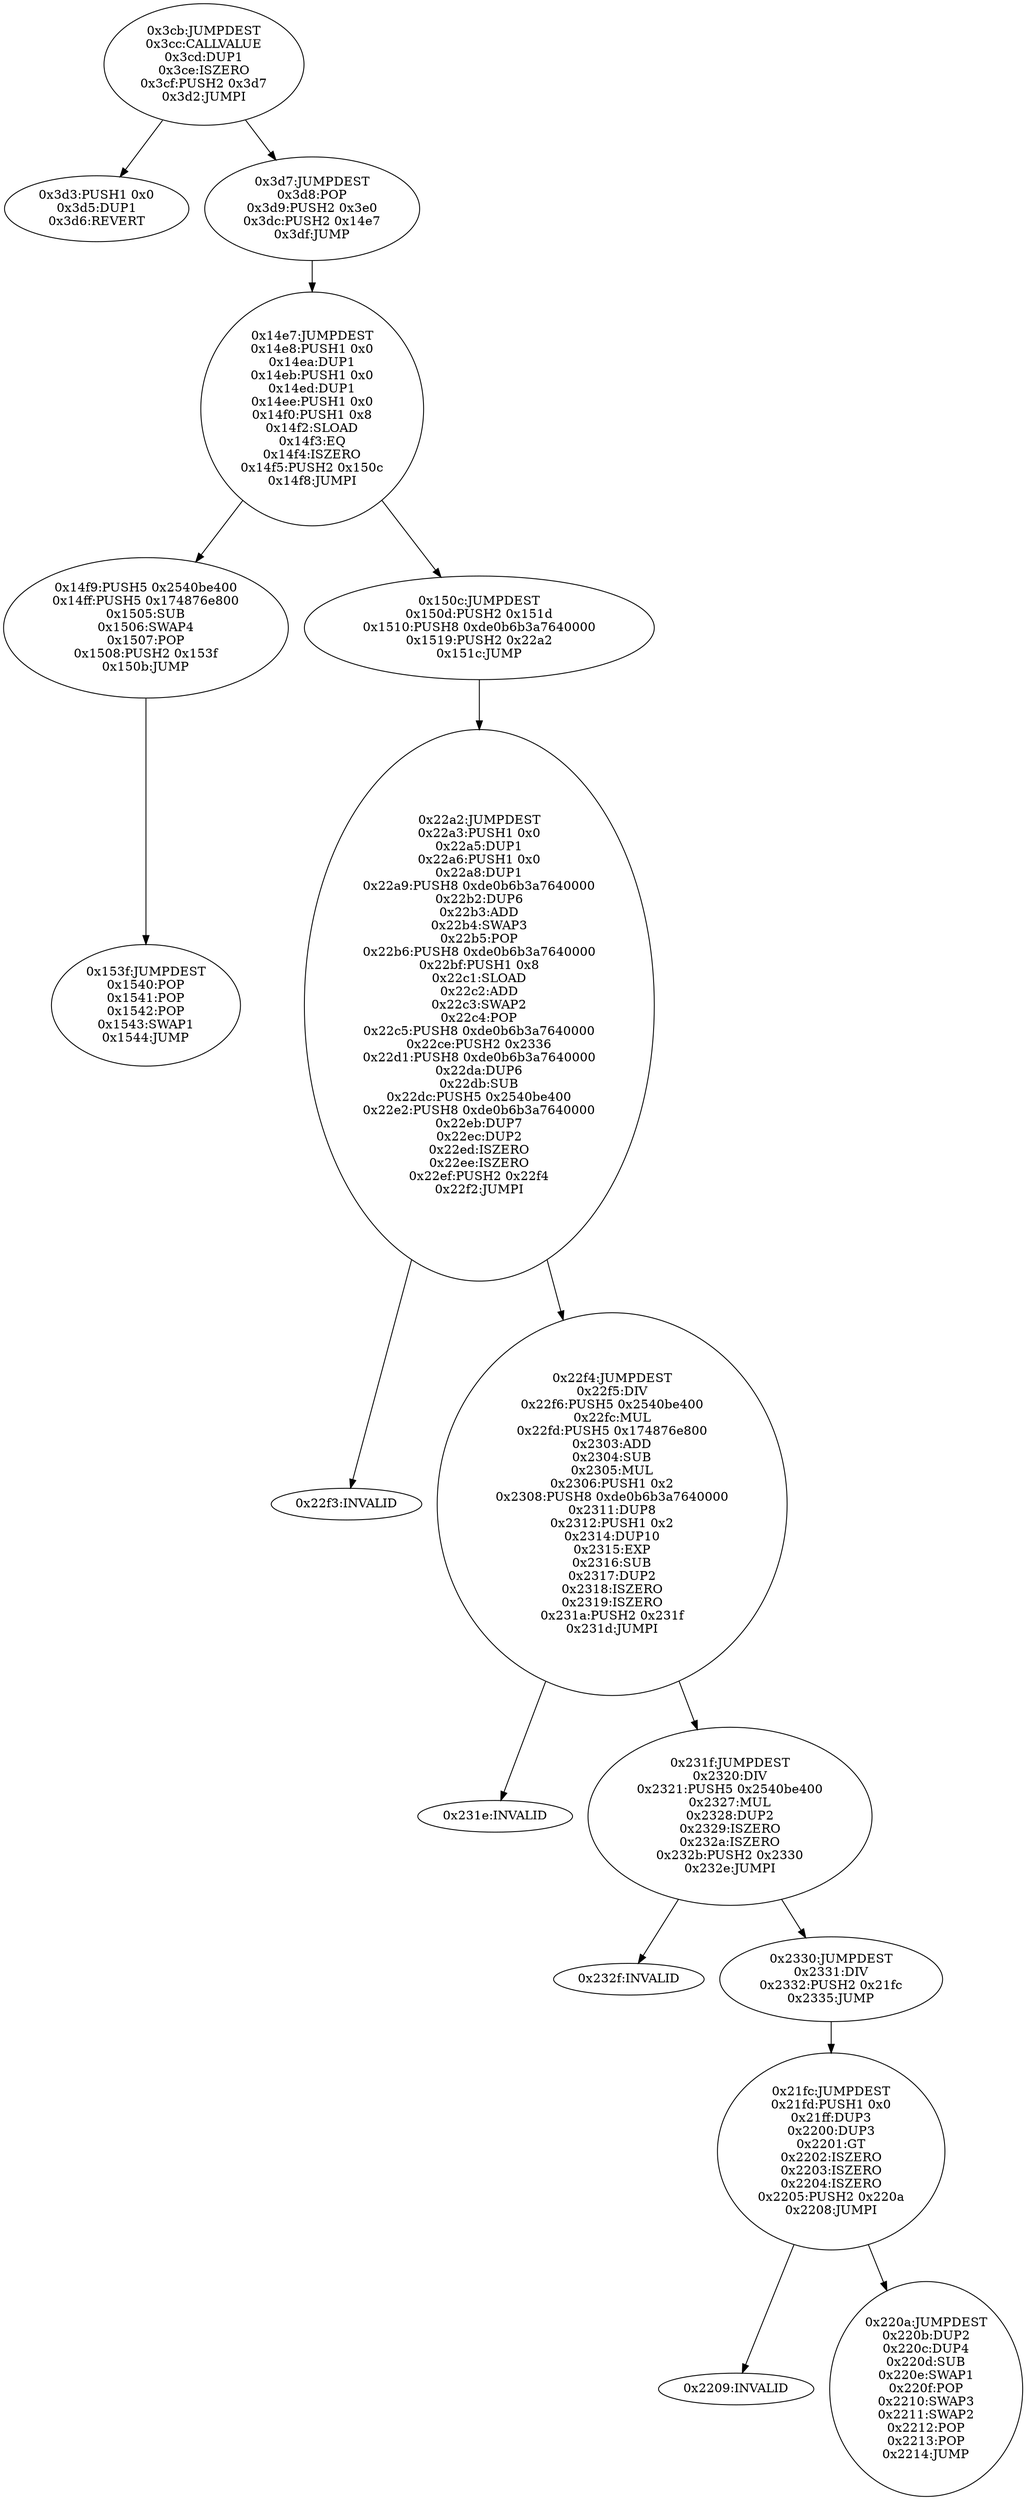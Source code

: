 digraph{
971[label="0x3cb:JUMPDEST
0x3cc:CALLVALUE
0x3cd:DUP1
0x3ce:ISZERO
0x3cf:PUSH2 0x3d7
0x3d2:JUMPI"]
971 -> 979
971 -> 983
979[label="0x3d3:PUSH1 0x0
0x3d5:DUP1
0x3d6:REVERT"]
983[label="0x3d7:JUMPDEST
0x3d8:POP
0x3d9:PUSH2 0x3e0
0x3dc:PUSH2 0x14e7
0x3df:JUMP"]
983 -> 5351
5351[label="0x14e7:JUMPDEST
0x14e8:PUSH1 0x0
0x14ea:DUP1
0x14eb:PUSH1 0x0
0x14ed:DUP1
0x14ee:PUSH1 0x0
0x14f0:PUSH1 0x8
0x14f2:SLOAD
0x14f3:EQ
0x14f4:ISZERO
0x14f5:PUSH2 0x150c
0x14f8:JUMPI"]
5351 -> 5369
5351 -> 5388
5369[label="0x14f9:PUSH5 0x2540be400
0x14ff:PUSH5 0x174876e800
0x1505:SUB
0x1506:SWAP4
0x1507:POP
0x1508:PUSH2 0x153f
0x150b:JUMP"]
5369 -> 5439
5388[label="0x150c:JUMPDEST
0x150d:PUSH2 0x151d
0x1510:PUSH8 0xde0b6b3a7640000
0x1519:PUSH2 0x22a2
0x151c:JUMP"]
5388 -> 8866
5439[label="0x153f:JUMPDEST
0x1540:POP
0x1541:POP
0x1542:POP
0x1543:SWAP1
0x1544:JUMP"]
8866[label="0x22a2:JUMPDEST
0x22a3:PUSH1 0x0
0x22a5:DUP1
0x22a6:PUSH1 0x0
0x22a8:DUP1
0x22a9:PUSH8 0xde0b6b3a7640000
0x22b2:DUP6
0x22b3:ADD
0x22b4:SWAP3
0x22b5:POP
0x22b6:PUSH8 0xde0b6b3a7640000
0x22bf:PUSH1 0x8
0x22c1:SLOAD
0x22c2:ADD
0x22c3:SWAP2
0x22c4:POP
0x22c5:PUSH8 0xde0b6b3a7640000
0x22ce:PUSH2 0x2336
0x22d1:PUSH8 0xde0b6b3a7640000
0x22da:DUP6
0x22db:SUB
0x22dc:PUSH5 0x2540be400
0x22e2:PUSH8 0xde0b6b3a7640000
0x22eb:DUP7
0x22ec:DUP2
0x22ed:ISZERO
0x22ee:ISZERO
0x22ef:PUSH2 0x22f4
0x22f2:JUMPI"]
8866 -> 8947
8866 -> 8948
8947[label="0x22f3:INVALID"]
8948[label="0x22f4:JUMPDEST
0x22f5:DIV
0x22f6:PUSH5 0x2540be400
0x22fc:MUL
0x22fd:PUSH5 0x174876e800
0x2303:ADD
0x2304:SUB
0x2305:MUL
0x2306:PUSH1 0x2
0x2308:PUSH8 0xde0b6b3a7640000
0x2311:DUP8
0x2312:PUSH1 0x2
0x2314:DUP10
0x2315:EXP
0x2316:SUB
0x2317:DUP2
0x2318:ISZERO
0x2319:ISZERO
0x231a:PUSH2 0x231f
0x231d:JUMPI"]
8948 -> 8990
8948 -> 8991
8990[label="0x231e:INVALID"]
8991[label="0x231f:JUMPDEST
0x2320:DIV
0x2321:PUSH5 0x2540be400
0x2327:MUL
0x2328:DUP2
0x2329:ISZERO
0x232a:ISZERO
0x232b:PUSH2 0x2330
0x232e:JUMPI"]
8991 -> 9007
8991 -> 9008
9007[label="0x232f:INVALID"]
9008[label="0x2330:JUMPDEST
0x2331:DIV
0x2332:PUSH2 0x21fc
0x2335:JUMP"]
9008 -> 8700
8700[label="0x21fc:JUMPDEST
0x21fd:PUSH1 0x0
0x21ff:DUP3
0x2200:DUP3
0x2201:GT
0x2202:ISZERO
0x2203:ISZERO
0x2204:ISZERO
0x2205:PUSH2 0x220a
0x2208:JUMPI"]
8700 -> 8713
8700 -> 8714
8713[label="0x2209:INVALID"]
8714[label="0x220a:JUMPDEST
0x220b:DUP2
0x220c:DUP4
0x220d:SUB
0x220e:SWAP1
0x220f:POP
0x2210:SWAP3
0x2211:SWAP2
0x2212:POP
0x2213:POP
0x2214:JUMP"]

}